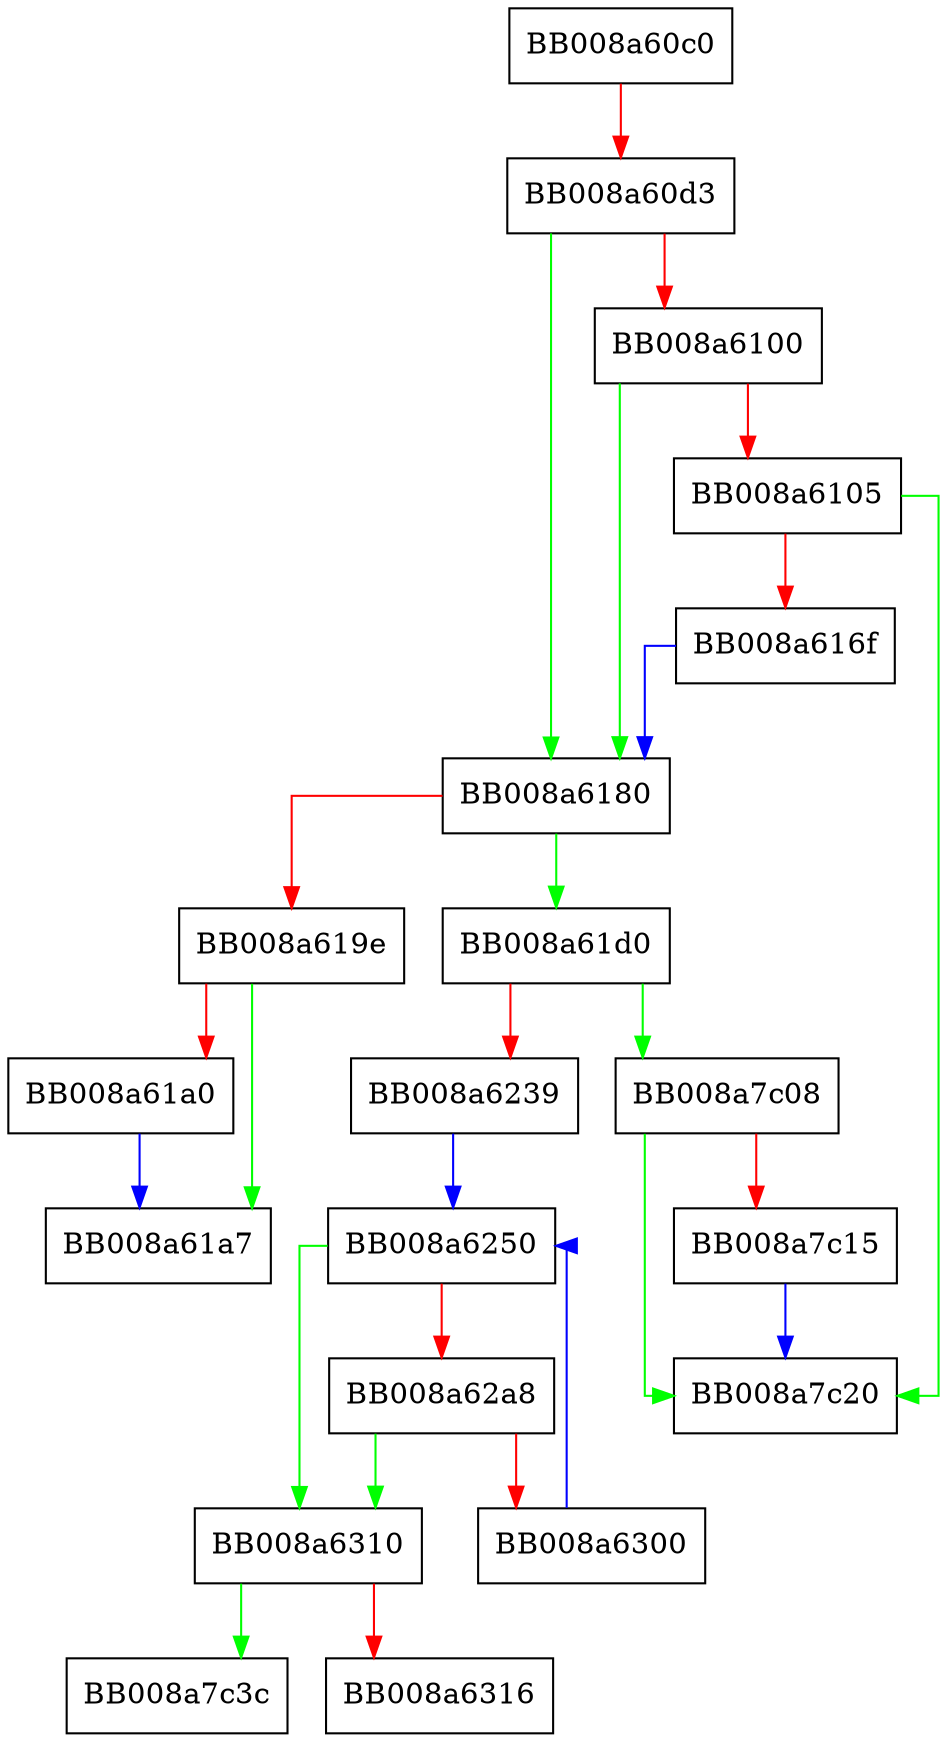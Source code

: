 digraph __strcasecmp_l_sse42 {
  node [shape="box"];
  graph [splines=ortho];
  BB008a60c0 -> BB008a60d3 [color="red"];
  BB008a60d3 -> BB008a6180 [color="green"];
  BB008a60d3 -> BB008a6100 [color="red"];
  BB008a6100 -> BB008a6180 [color="green"];
  BB008a6100 -> BB008a6105 [color="red"];
  BB008a6105 -> BB008a7c20 [color="green"];
  BB008a6105 -> BB008a616f [color="red"];
  BB008a616f -> BB008a6180 [color="blue"];
  BB008a6180 -> BB008a61d0 [color="green"];
  BB008a6180 -> BB008a619e [color="red"];
  BB008a619e -> BB008a61a7 [color="green"];
  BB008a619e -> BB008a61a0 [color="red"];
  BB008a61a0 -> BB008a61a7 [color="blue"];
  BB008a61d0 -> BB008a7c08 [color="green"];
  BB008a61d0 -> BB008a6239 [color="red"];
  BB008a6239 -> BB008a6250 [color="blue"];
  BB008a6250 -> BB008a6310 [color="green"];
  BB008a6250 -> BB008a62a8 [color="red"];
  BB008a62a8 -> BB008a6310 [color="green"];
  BB008a62a8 -> BB008a6300 [color="red"];
  BB008a6300 -> BB008a6250 [color="blue"];
  BB008a6310 -> BB008a7c3c [color="green"];
  BB008a6310 -> BB008a6316 [color="red"];
  BB008a7c08 -> BB008a7c20 [color="green"];
  BB008a7c08 -> BB008a7c15 [color="red"];
  BB008a7c15 -> BB008a7c20 [color="blue"];
}